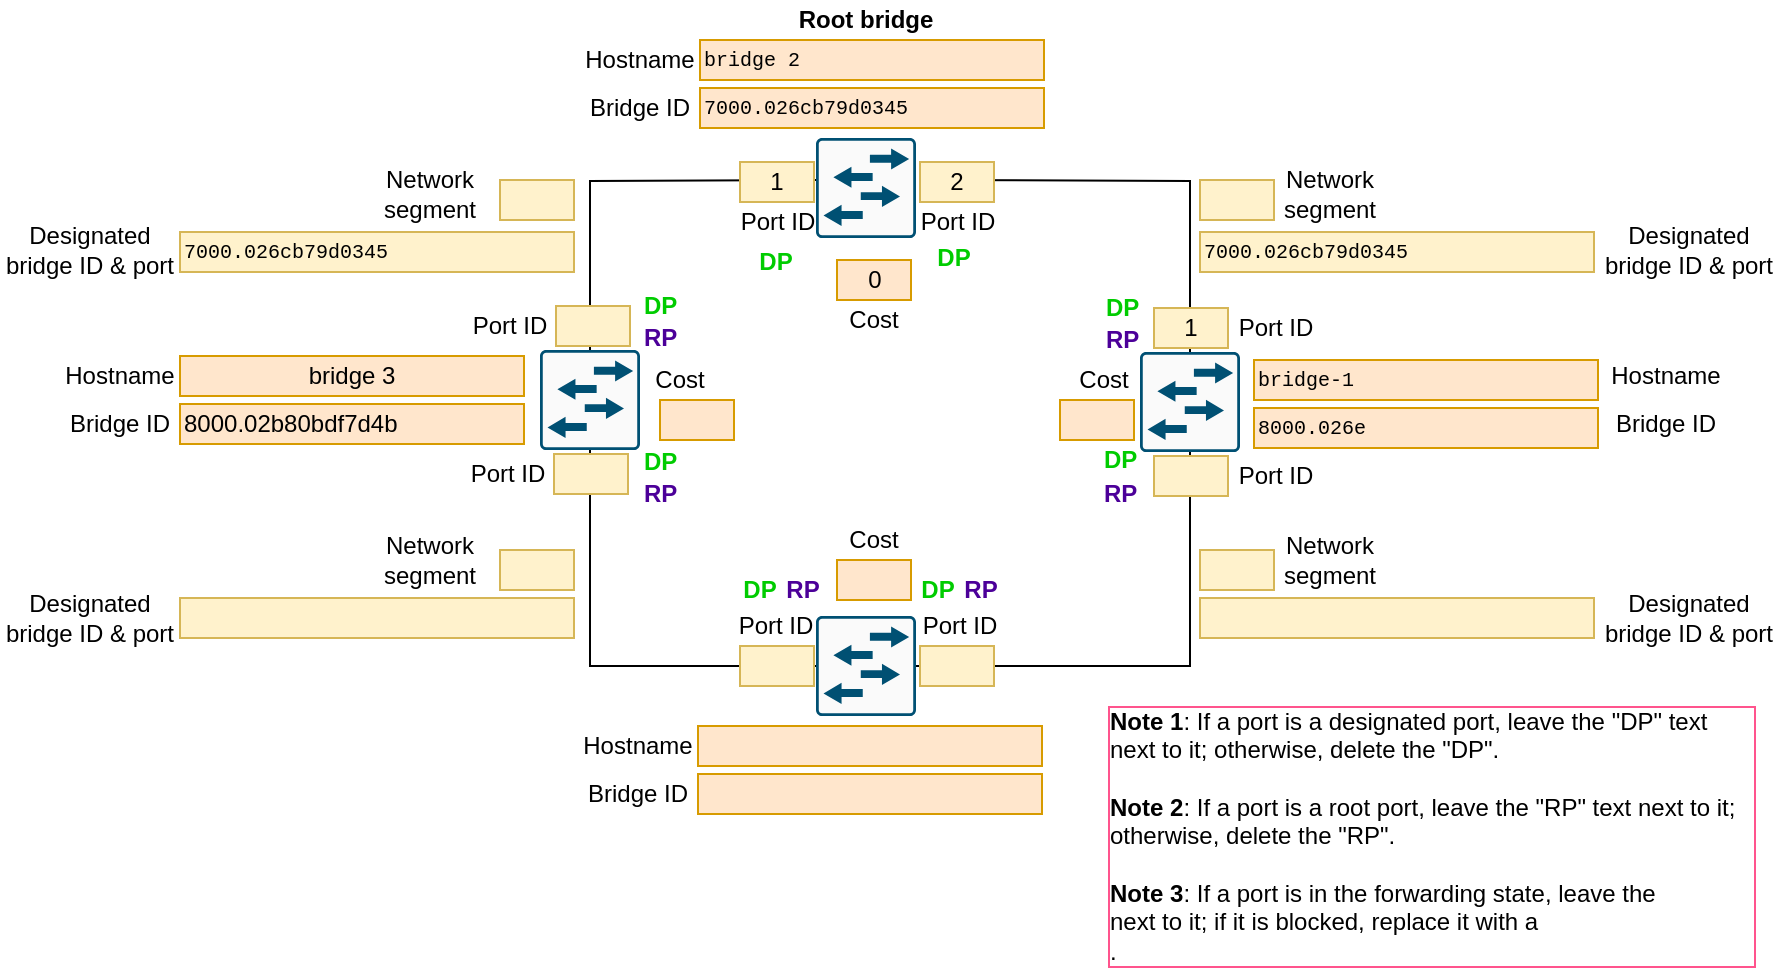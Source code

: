 <mxfile version="20.3.7" type="github">
  <diagram id="_aQSk68fNOLD1SiQQVQj" name="Page-1">
    <mxGraphModel dx="770" dy="573" grid="1" gridSize="10" guides="0" tooltips="1" connect="0" arrows="0" fold="1" page="1" pageScale="1" pageWidth="900" pageHeight="500" math="0" shadow="0">
      <root>
        <mxCell id="0" />
        <mxCell id="1" parent="0" />
        <mxCell id="P1x7vm0chefwzOuEZskG-180" value="&lt;span style=&quot;font-size: 12px&quot;&gt;&lt;b style=&quot;font-size: 12px&quot;&gt;Note 1&lt;/b&gt;: If a port is a designated port, leave the &quot;DP&quot; text next to it; otherwise, delete the &quot;DP&quot;.&lt;br style=&quot;font-size: 12px&quot;&gt;&lt;/span&gt;&lt;br style=&quot;font-size: 12px&quot;&gt;&lt;span style=&quot;font-size: 12px&quot;&gt;&lt;b style=&quot;font-size: 12px&quot;&gt;Note 2&lt;/b&gt;: If a port is a root port, leave the &quot;RP&quot; text next to it; otherwise, delete the &quot;RP&quot;.&lt;br style=&quot;font-size: 12px&quot;&gt;&lt;/span&gt;&lt;br style=&quot;font-size: 12px&quot;&gt;&lt;b style=&quot;font-size: 12px&quot;&gt;Note 3&lt;/b&gt;: If a port is in the forwarding state, leave the&lt;br style=&quot;font-size: 12px&quot;&gt;next to it; if it is blocked, replace it with a&amp;nbsp;&lt;br style=&quot;font-size: 12px&quot;&gt;." style="text;html=1;strokeColor=none;fillColor=none;align=left;verticalAlign=middle;whiteSpace=wrap;rounded=0;fontSize=12;labelBorderColor=#FF548D;spacingTop=2;spacingBottom=2;spacingRight=2;spacingLeft=2;" parent="1" vertex="1">
          <mxGeometry x="558" y="383" width="330" height="90" as="geometry" />
        </mxCell>
        <mxCell id="P1x7vm0chefwzOuEZskG-14" style="edgeStyle=orthogonalEdgeStyle;rounded=0;orthogonalLoop=1;jettySize=auto;html=1;exitX=0;exitY=0.5;exitDx=0;exitDy=0;exitPerimeter=0;entryX=0.5;entryY=0;entryDx=0;entryDy=0;entryPerimeter=0;endArrow=none;endFill=0;" parent="1" target="P1x7vm0chefwzOuEZskG-3" edge="1">
          <mxGeometry relative="1" as="geometry">
            <mxPoint x="418" y="100" as="sourcePoint" />
          </mxGeometry>
        </mxCell>
        <mxCell id="P1x7vm0chefwzOuEZskG-15" style="edgeStyle=orthogonalEdgeStyle;rounded=0;orthogonalLoop=1;jettySize=auto;html=1;exitX=1;exitY=0.5;exitDx=0;exitDy=0;exitPerimeter=0;entryX=0.5;entryY=0;entryDx=0;entryDy=0;entryPerimeter=0;endArrow=none;endFill=0;" parent="1" target="P1x7vm0chefwzOuEZskG-4" edge="1">
          <mxGeometry relative="1" as="geometry">
            <mxPoint x="468" y="100" as="sourcePoint" />
          </mxGeometry>
        </mxCell>
        <mxCell id="P1x7vm0chefwzOuEZskG-2" value="" style="points=[[0.015,0.015,0],[0.985,0.015,0],[0.985,0.985,0],[0.015,0.985,0],[0.25,0,0],[0.5,0,0],[0.75,0,0],[1,0.25,0],[1,0.5,0],[1,0.75,0],[0.75,1,0],[0.5,1,0],[0.25,1,0],[0,0.75,0],[0,0.5,0],[0,0.25,0]];verticalLabelPosition=bottom;html=1;verticalAlign=top;aspect=fixed;align=center;pointerEvents=1;shape=mxgraph.cisco19.rect;prIcon=l2_switch;fillColor=#FAFAFA;strokeColor=#005073;" parent="1" vertex="1">
          <mxGeometry x="416" y="79" width="50" height="50" as="geometry" />
        </mxCell>
        <mxCell id="P1x7vm0chefwzOuEZskG-16" style="edgeStyle=orthogonalEdgeStyle;rounded=0;orthogonalLoop=1;jettySize=auto;html=1;exitX=0.5;exitY=1;exitDx=0;exitDy=0;exitPerimeter=0;entryX=0;entryY=0.5;entryDx=0;entryDy=0;entryPerimeter=0;endArrow=none;endFill=0;" parent="1" source="P1x7vm0chefwzOuEZskG-3" target="P1x7vm0chefwzOuEZskG-5" edge="1">
          <mxGeometry relative="1" as="geometry" />
        </mxCell>
        <mxCell id="P1x7vm0chefwzOuEZskG-3" value="" style="points=[[0.015,0.015,0],[0.985,0.015,0],[0.985,0.985,0],[0.015,0.985,0],[0.25,0,0],[0.5,0,0],[0.75,0,0],[1,0.25,0],[1,0.5,0],[1,0.75,0],[0.75,1,0],[0.5,1,0],[0.25,1,0],[0,0.75,0],[0,0.5,0],[0,0.25,0]];verticalLabelPosition=bottom;html=1;verticalAlign=top;aspect=fixed;align=center;pointerEvents=1;shape=mxgraph.cisco19.rect;prIcon=l2_switch;fillColor=#FAFAFA;strokeColor=#005073;" parent="1" vertex="1">
          <mxGeometry x="278" y="185" width="50" height="50" as="geometry" />
        </mxCell>
        <mxCell id="P1x7vm0chefwzOuEZskG-17" style="edgeStyle=orthogonalEdgeStyle;rounded=0;orthogonalLoop=1;jettySize=auto;html=1;exitX=0.5;exitY=1;exitDx=0;exitDy=0;exitPerimeter=0;entryX=1;entryY=0.5;entryDx=0;entryDy=0;entryPerimeter=0;endArrow=none;endFill=0;" parent="1" source="P1x7vm0chefwzOuEZskG-4" target="P1x7vm0chefwzOuEZskG-5" edge="1">
          <mxGeometry relative="1" as="geometry" />
        </mxCell>
        <mxCell id="P1x7vm0chefwzOuEZskG-4" value="" style="points=[[0.015,0.015,0],[0.985,0.015,0],[0.985,0.985,0],[0.015,0.985,0],[0.25,0,0],[0.5,0,0],[0.75,0,0],[1,0.25,0],[1,0.5,0],[1,0.75,0],[0.75,1,0],[0.5,1,0],[0.25,1,0],[0,0.75,0],[0,0.5,0],[0,0.25,0]];verticalLabelPosition=bottom;html=1;verticalAlign=top;aspect=fixed;align=center;pointerEvents=1;shape=mxgraph.cisco19.rect;prIcon=l2_switch;fillColor=#FAFAFA;strokeColor=#005073;" parent="1" vertex="1">
          <mxGeometry x="578" y="186" width="50" height="50" as="geometry" />
        </mxCell>
        <mxCell id="P1x7vm0chefwzOuEZskG-5" value="" style="points=[[0.015,0.015,0],[0.985,0.015,0],[0.985,0.985,0],[0.015,0.985,0],[0.25,0,0],[0.5,0,0],[0.75,0,0],[1,0.25,0],[1,0.5,0],[1,0.75,0],[0.75,1,0],[0.5,1,0],[0.25,1,0],[0,0.75,0],[0,0.5,0],[0,0.25,0]];verticalLabelPosition=bottom;html=1;verticalAlign=top;aspect=fixed;align=center;pointerEvents=1;shape=mxgraph.cisco19.rect;prIcon=l2_switch;fillColor=#FAFAFA;strokeColor=#005073;" parent="1" vertex="1">
          <mxGeometry x="416" y="318" width="50" height="50" as="geometry" />
        </mxCell>
        <mxCell id="P1x7vm0chefwzOuEZskG-12" value="Root bridge" style="text;html=1;align=center;verticalAlign=middle;whiteSpace=wrap;rounded=0;fontStyle=1;" parent="1" vertex="1">
          <mxGeometry x="381" y="10" width="120" height="20" as="geometry" />
        </mxCell>
        <mxCell id="P1x7vm0chefwzOuEZskG-50" value="Port ID" style="text;html=1;strokeColor=none;fillColor=none;align=center;verticalAlign=middle;whiteSpace=wrap;rounded=0;" parent="1" vertex="1">
          <mxGeometry x="377" y="111" width="40" height="20" as="geometry" />
        </mxCell>
        <mxCell id="P1x7vm0chefwzOuEZskG-51" value="1" style="rounded=0;whiteSpace=wrap;html=1;fillColor=#fff2cc;strokeColor=#d6b656;" parent="1" vertex="1">
          <mxGeometry x="378" y="91" width="37" height="20" as="geometry" />
        </mxCell>
        <mxCell id="P1x7vm0chefwzOuEZskG-54" value="Port ID" style="text;html=1;strokeColor=none;fillColor=none;align=center;verticalAlign=middle;whiteSpace=wrap;rounded=0;" parent="1" vertex="1">
          <mxGeometry x="626" y="164" width="40" height="20" as="geometry" />
        </mxCell>
        <mxCell id="P1x7vm0chefwzOuEZskG-55" value="1" style="rounded=0;whiteSpace=wrap;html=1;fillColor=#fff2cc;strokeColor=#d6b656;" parent="1" vertex="1">
          <mxGeometry x="585" y="164" width="37" height="20" as="geometry" />
        </mxCell>
        <mxCell id="P1x7vm0chefwzOuEZskG-56" value="Port ID" style="text;html=1;strokeColor=none;fillColor=none;align=center;verticalAlign=middle;whiteSpace=wrap;rounded=0;" parent="1" vertex="1">
          <mxGeometry x="626" y="238" width="40" height="20" as="geometry" />
        </mxCell>
        <mxCell id="P1x7vm0chefwzOuEZskG-57" value="" style="rounded=0;whiteSpace=wrap;html=1;fillColor=#fff2cc;strokeColor=#d6b656;" parent="1" vertex="1">
          <mxGeometry x="585" y="238" width="37" height="20" as="geometry" />
        </mxCell>
        <mxCell id="P1x7vm0chefwzOuEZskG-62" value="Port ID" style="text;html=1;strokeColor=none;fillColor=none;align=center;verticalAlign=middle;whiteSpace=wrap;rounded=0;" parent="1" vertex="1">
          <mxGeometry x="242" y="237" width="40" height="20" as="geometry" />
        </mxCell>
        <mxCell id="P1x7vm0chefwzOuEZskG-63" value="" style="rounded=0;whiteSpace=wrap;html=1;fillColor=#fff2cc;strokeColor=#d6b656;" parent="1" vertex="1">
          <mxGeometry x="285" y="237" width="37" height="20" as="geometry" />
        </mxCell>
        <mxCell id="P1x7vm0chefwzOuEZskG-64" value="Port ID" style="text;html=1;strokeColor=none;fillColor=none;align=center;verticalAlign=middle;whiteSpace=wrap;rounded=0;" parent="1" vertex="1">
          <mxGeometry x="243" y="163" width="40" height="20" as="geometry" />
        </mxCell>
        <mxCell id="P1x7vm0chefwzOuEZskG-65" value="" style="rounded=0;whiteSpace=wrap;html=1;fillColor=#fff2cc;strokeColor=#d6b656;" parent="1" vertex="1">
          <mxGeometry x="286" y="163" width="37" height="20" as="geometry" />
        </mxCell>
        <mxCell id="P1x7vm0chefwzOuEZskG-66" value="&lt;font&gt;DP&lt;/font&gt;" style="text;html=1;strokeColor=none;fillColor=none;align=center;verticalAlign=middle;whiteSpace=wrap;rounded=0;labelBackgroundColor=#ffffff;fontColor=#00CC00;fontStyle=1" parent="1" vertex="1">
          <mxGeometry x="386" y="131" width="20" height="20" as="geometry" />
        </mxCell>
        <mxCell id="P1x7vm0chefwzOuEZskG-67" value="Port ID" style="text;html=1;strokeColor=none;fillColor=none;align=center;verticalAlign=middle;whiteSpace=wrap;rounded=0;" parent="1" vertex="1">
          <mxGeometry x="467" y="111" width="40" height="20" as="geometry" />
        </mxCell>
        <mxCell id="P1x7vm0chefwzOuEZskG-68" value="2" style="rounded=0;whiteSpace=wrap;html=1;fillColor=#fff2cc;strokeColor=#d6b656;" parent="1" vertex="1">
          <mxGeometry x="468" y="91" width="37" height="20" as="geometry" />
        </mxCell>
        <mxCell id="P1x7vm0chefwzOuEZskG-76" value="" style="rounded=0;whiteSpace=wrap;html=1;fillColor=#fff2cc;strokeColor=#d6b656;" parent="1" vertex="1">
          <mxGeometry x="378" y="333" width="37" height="20" as="geometry" />
        </mxCell>
        <mxCell id="P1x7vm0chefwzOuEZskG-77" value="" style="rounded=0;whiteSpace=wrap;html=1;fillColor=#fff2cc;strokeColor=#d6b656;" parent="1" vertex="1">
          <mxGeometry x="468" y="333" width="37" height="20" as="geometry" />
        </mxCell>
        <mxCell id="P1x7vm0chefwzOuEZskG-78" value="Port ID" style="text;html=1;strokeColor=none;fillColor=none;align=center;verticalAlign=middle;whiteSpace=wrap;rounded=0;" parent="1" vertex="1">
          <mxGeometry x="376" y="313" width="40" height="20" as="geometry" />
        </mxCell>
        <mxCell id="P1x7vm0chefwzOuEZskG-79" value="Port ID" style="text;html=1;strokeColor=none;fillColor=none;align=center;verticalAlign=middle;whiteSpace=wrap;rounded=0;" parent="1" vertex="1">
          <mxGeometry x="468" y="313" width="40" height="20" as="geometry" />
        </mxCell>
        <mxCell id="P1x7vm0chefwzOuEZskG-31" value="Hostname" style="text;html=1;strokeColor=none;fillColor=none;align=center;verticalAlign=middle;whiteSpace=wrap;rounded=0;" parent="1" vertex="1">
          <mxGeometry x="811" y="188" width="60" height="20" as="geometry" />
        </mxCell>
        <mxCell id="P1x7vm0chefwzOuEZskG-32" value="Bridge ID" style="text;html=1;strokeColor=none;fillColor=none;align=center;verticalAlign=middle;whiteSpace=wrap;rounded=0;" parent="1" vertex="1">
          <mxGeometry x="811" y="212" width="60" height="20" as="geometry" />
        </mxCell>
        <mxCell id="P1x7vm0chefwzOuEZskG-93" value="&lt;font&gt;DP&lt;/font&gt;" style="text;html=1;strokeColor=none;fillColor=none;align=center;verticalAlign=middle;whiteSpace=wrap;rounded=0;labelBackgroundColor=#ffffff;fontColor=#00CC00;fontStyle=1" parent="1" vertex="1">
          <mxGeometry x="475" y="129" width="20" height="20" as="geometry" />
        </mxCell>
        <mxCell id="P1x7vm0chefwzOuEZskG-97" value="&lt;font&gt;DP&lt;/font&gt;" style="text;html=1;strokeColor=none;fillColor=none;align=center;verticalAlign=middle;whiteSpace=wrap;rounded=0;labelBackgroundColor=#ffffff;fontColor=#00CC00;fontStyle=1" parent="1" vertex="1">
          <mxGeometry x="378" y="295" width="20" height="20" as="geometry" />
        </mxCell>
        <mxCell id="P1x7vm0chefwzOuEZskG-98" value="&lt;font&gt;RP&lt;/font&gt;" style="text;html=1;strokeColor=none;fillColor=none;align=center;verticalAlign=middle;whiteSpace=wrap;rounded=0;labelBorderColor=none;fontColor=#4C0099;fontStyle=1" parent="1" vertex="1">
          <mxGeometry x="397" y="295" width="25" height="20" as="geometry" />
        </mxCell>
        <mxCell id="P1x7vm0chefwzOuEZskG-99" value="&lt;font&gt;DP&lt;/font&gt;" style="text;html=1;strokeColor=none;fillColor=none;align=center;verticalAlign=middle;whiteSpace=wrap;rounded=0;labelBackgroundColor=#ffffff;fontColor=#00CC00;fontStyle=1" parent="1" vertex="1">
          <mxGeometry x="467" y="295" width="20" height="20" as="geometry" />
        </mxCell>
        <mxCell id="P1x7vm0chefwzOuEZskG-100" value="&lt;font&gt;RP&lt;/font&gt;" style="text;html=1;strokeColor=none;fillColor=none;align=center;verticalAlign=middle;whiteSpace=wrap;rounded=0;labelBorderColor=none;fontColor=#4C0099;fontStyle=1" parent="1" vertex="1">
          <mxGeometry x="486" y="295" width="25" height="20" as="geometry" />
        </mxCell>
        <mxCell id="P1x7vm0chefwzOuEZskG-101" value="&lt;font&gt;DP&lt;/font&gt;" style="text;html=1;strokeColor=none;fillColor=none;align=left;verticalAlign=middle;whiteSpace=wrap;rounded=0;labelBackgroundColor=#ffffff;fontColor=#00CC00;fontStyle=1" parent="1" vertex="1">
          <mxGeometry x="328" y="153" width="20" height="20" as="geometry" />
        </mxCell>
        <mxCell id="P1x7vm0chefwzOuEZskG-103" value="&lt;font&gt;RP&lt;/font&gt;" style="text;html=1;strokeColor=none;fillColor=none;align=left;verticalAlign=middle;whiteSpace=wrap;rounded=0;labelBorderColor=none;fontColor=#4C0099;fontStyle=1" parent="1" vertex="1">
          <mxGeometry x="328" y="169" width="25" height="20" as="geometry" />
        </mxCell>
        <mxCell id="P1x7vm0chefwzOuEZskG-105" value="&lt;font&gt;RP&lt;/font&gt;" style="text;html=1;strokeColor=none;fillColor=none;align=left;verticalAlign=middle;whiteSpace=wrap;rounded=0;labelBorderColor=none;fontColor=#4C0099;fontStyle=1" parent="1" vertex="1">
          <mxGeometry x="328" y="247" width="25" height="20" as="geometry" />
        </mxCell>
        <mxCell id="P1x7vm0chefwzOuEZskG-106" value="&lt;font&gt;DP&lt;/font&gt;" style="text;html=1;strokeColor=none;fillColor=none;align=left;verticalAlign=middle;whiteSpace=wrap;rounded=0;labelBackgroundColor=#ffffff;fontStyle=1;fontColor=#00CC00;" parent="1" vertex="1">
          <mxGeometry x="328" y="231" width="20" height="20" as="geometry" />
        </mxCell>
        <mxCell id="P1x7vm0chefwzOuEZskG-107" value="&lt;font&gt;RP&lt;/font&gt;" style="text;html=1;strokeColor=none;fillColor=none;align=left;verticalAlign=middle;whiteSpace=wrap;rounded=0;labelBorderColor=none;fontColor=#4C0099;fontStyle=1" parent="1" vertex="1">
          <mxGeometry x="558" y="247" width="25" height="20" as="geometry" />
        </mxCell>
        <mxCell id="P1x7vm0chefwzOuEZskG-108" value="&lt;font&gt;DP&lt;/font&gt;" style="text;html=1;strokeColor=none;fillColor=none;align=left;verticalAlign=middle;whiteSpace=wrap;rounded=0;labelBackgroundColor=#ffffff;fontColor=#00CC00;fontStyle=1" parent="1" vertex="1">
          <mxGeometry x="558" y="230" width="20" height="20" as="geometry" />
        </mxCell>
        <mxCell id="P1x7vm0chefwzOuEZskG-109" value="&lt;font&gt;RP&lt;/font&gt;" style="text;html=1;strokeColor=none;fillColor=none;align=left;verticalAlign=middle;whiteSpace=wrap;rounded=0;labelBorderColor=none;fontColor=#4C0099;fontStyle=1" parent="1" vertex="1">
          <mxGeometry x="559" y="170" width="25" height="20" as="geometry" />
        </mxCell>
        <mxCell id="P1x7vm0chefwzOuEZskG-110" value="&lt;font&gt;DP&lt;/font&gt;" style="text;html=1;strokeColor=none;fillColor=none;align=left;verticalAlign=middle;whiteSpace=wrap;rounded=0;labelBackgroundColor=#ffffff;fontColor=#00CC00;fontStyle=1" parent="1" vertex="1">
          <mxGeometry x="559" y="154" width="20" height="20" as="geometry" />
        </mxCell>
        <mxCell id="P1x7vm0chefwzOuEZskG-111" value="bridge 2" style="rounded=0;whiteSpace=wrap;html=1;fillColor=#ffe6cc;strokeColor=#d79b00;fontFamily=Courier New;fontSize=10;align=left;" parent="1" vertex="1">
          <mxGeometry x="358" y="30" width="172" height="20" as="geometry" />
        </mxCell>
        <mxCell id="P1x7vm0chefwzOuEZskG-112" value="7000.026cb79d0345" style="rounded=0;whiteSpace=wrap;html=1;fillColor=#ffe6cc;strokeColor=#d79b00;fontFamily=Courier New;fontSize=10;align=left;" parent="1" vertex="1">
          <mxGeometry x="358" y="54" width="172" height="20" as="geometry" />
        </mxCell>
        <mxCell id="P1x7vm0chefwzOuEZskG-113" value="Hostname" style="text;html=1;strokeColor=none;fillColor=none;align=center;verticalAlign=middle;whiteSpace=wrap;rounded=0;" parent="1" vertex="1">
          <mxGeometry x="298" y="30" width="60" height="20" as="geometry" />
        </mxCell>
        <mxCell id="P1x7vm0chefwzOuEZskG-114" value="Bridge ID" style="text;html=1;strokeColor=none;fillColor=none;align=center;verticalAlign=middle;whiteSpace=wrap;rounded=0;" parent="1" vertex="1">
          <mxGeometry x="298" y="54" width="60" height="20" as="geometry" />
        </mxCell>
        <mxCell id="P1x7vm0chefwzOuEZskG-115" value="" style="rounded=0;whiteSpace=wrap;html=1;fillColor=#ffe6cc;strokeColor=#d79b00;fontSize=10;align=left;fontFamily=Courier New;" parent="1" vertex="1">
          <mxGeometry x="357" y="373" width="172" height="20" as="geometry" />
        </mxCell>
        <mxCell id="P1x7vm0chefwzOuEZskG-116" value="" style="rounded=0;whiteSpace=wrap;html=1;fillColor=#ffe6cc;strokeColor=#d79b00;fontFamily=Courier New;align=left;fontSize=10;" parent="1" vertex="1">
          <mxGeometry x="357" y="397" width="172" height="20" as="geometry" />
        </mxCell>
        <mxCell id="P1x7vm0chefwzOuEZskG-117" value="Hostname" style="text;html=1;strokeColor=none;fillColor=none;align=center;verticalAlign=middle;whiteSpace=wrap;rounded=0;" parent="1" vertex="1">
          <mxGeometry x="297" y="373" width="60" height="20" as="geometry" />
        </mxCell>
        <mxCell id="P1x7vm0chefwzOuEZskG-118" value="Bridge ID" style="text;html=1;strokeColor=none;fillColor=none;align=center;verticalAlign=middle;whiteSpace=wrap;rounded=0;" parent="1" vertex="1">
          <mxGeometry x="297" y="397" width="60" height="20" as="geometry" />
        </mxCell>
        <mxCell id="P1x7vm0chefwzOuEZskG-119" value="bridge-1" style="rounded=0;whiteSpace=wrap;html=1;fillColor=#ffe6cc;strokeColor=#d79b00;align=left;fontSize=10;fontFamily=Courier New;" parent="1" vertex="1">
          <mxGeometry x="635" y="190" width="172" height="20" as="geometry" />
        </mxCell>
        <mxCell id="P1x7vm0chefwzOuEZskG-120" value="8000.026e" style="rounded=0;whiteSpace=wrap;html=1;fillColor=#ffe6cc;strokeColor=#d79b00;align=left;fontFamily=Courier New;fontSize=10;" parent="1" vertex="1">
          <mxGeometry x="635" y="214" width="172" height="20" as="geometry" />
        </mxCell>
        <mxCell id="P1x7vm0chefwzOuEZskG-121" value="" style="rounded=0;whiteSpace=wrap;html=1;fillColor=#fff2cc;strokeColor=#d6b656;" parent="1" vertex="1">
          <mxGeometry x="258" y="100.0" width="37" height="20" as="geometry" />
        </mxCell>
        <mxCell id="P1x7vm0chefwzOuEZskG-124" value="Network segment" style="text;html=1;strokeColor=none;fillColor=none;align=center;verticalAlign=middle;whiteSpace=wrap;rounded=0;" parent="1" vertex="1">
          <mxGeometry x="198" y="97" width="50" height="20" as="geometry" />
        </mxCell>
        <mxCell id="P1x7vm0chefwzOuEZskG-128" value="Network segment" style="text;html=1;strokeColor=none;fillColor=none;align=center;verticalAlign=middle;whiteSpace=wrap;rounded=0;" parent="1" vertex="1">
          <mxGeometry x="653" y="97.0" width="40" height="20" as="geometry" />
        </mxCell>
        <mxCell id="P1x7vm0chefwzOuEZskG-130" value="Network segment" style="text;html=1;strokeColor=none;fillColor=none;align=center;verticalAlign=middle;whiteSpace=wrap;rounded=0;" parent="1" vertex="1">
          <mxGeometry x="653" y="280" width="40" height="20" as="geometry" />
        </mxCell>
        <mxCell id="P1x7vm0chefwzOuEZskG-25" value="bridge 3" style="rounded=0;whiteSpace=wrap;html=1;fillColor=#ffe6cc;strokeColor=#d79b00;" parent="1" vertex="1">
          <mxGeometry x="98" y="188" width="172" height="20" as="geometry" />
        </mxCell>
        <mxCell id="P1x7vm0chefwzOuEZskG-26" value="&lt;span style=&quot;font-family: Helvetica; font-size: 12px; text-align: center;&quot;&gt;8000.02b80bdf7d4b&lt;/span&gt;" style="rounded=0;whiteSpace=wrap;html=1;fillColor=#ffe6cc;strokeColor=#d79b00;fontFamily=Courier New;fontSize=10;align=left;" parent="1" vertex="1">
          <mxGeometry x="98" y="212" width="172" height="20" as="geometry" />
        </mxCell>
        <mxCell id="P1x7vm0chefwzOuEZskG-27" value="Hostname" style="text;html=1;strokeColor=none;fillColor=none;align=center;verticalAlign=middle;whiteSpace=wrap;rounded=0;" parent="1" vertex="1">
          <mxGeometry x="38" y="188" width="60" height="20" as="geometry" />
        </mxCell>
        <mxCell id="P1x7vm0chefwzOuEZskG-28" value="Bridge ID" style="text;html=1;strokeColor=none;fillColor=none;align=center;verticalAlign=middle;whiteSpace=wrap;rounded=0;" parent="1" vertex="1">
          <mxGeometry x="38" y="212" width="60" height="20" as="geometry" />
        </mxCell>
        <mxCell id="P1x7vm0chefwzOuEZskG-134" value="7000.026cb79d0345" style="rounded=0;whiteSpace=wrap;html=1;fillColor=#fff2cc;strokeColor=#d6b656;fontFamily=Courier New;fontSize=10;align=left;" parent="1" vertex="1">
          <mxGeometry x="98" y="126" width="197" height="20" as="geometry" />
        </mxCell>
        <mxCell id="P1x7vm0chefwzOuEZskG-135" value="Designated bridge ID &amp;amp; port" style="text;html=1;strokeColor=none;fillColor=none;align=center;verticalAlign=middle;whiteSpace=wrap;rounded=0;" parent="1" vertex="1">
          <mxGeometry x="8" y="125" width="90" height="20" as="geometry" />
        </mxCell>
        <mxCell id="P1x7vm0chefwzOuEZskG-136" value="" style="rounded=0;whiteSpace=wrap;html=1;fillColor=#fff2cc;strokeColor=#d6b656;" parent="1" vertex="1">
          <mxGeometry x="258" y="285" width="37" height="20" as="geometry" />
        </mxCell>
        <mxCell id="P1x7vm0chefwzOuEZskG-137" value="Network segment" style="text;html=1;strokeColor=none;fillColor=none;align=center;verticalAlign=middle;whiteSpace=wrap;rounded=0;" parent="1" vertex="1">
          <mxGeometry x="198" y="280" width="50" height="20" as="geometry" />
        </mxCell>
        <mxCell id="P1x7vm0chefwzOuEZskG-138" value="" style="rounded=0;whiteSpace=wrap;html=1;fillColor=#fff2cc;strokeColor=#d6b656;fontFamily=Courier New;fontSize=10;align=left;" parent="1" vertex="1">
          <mxGeometry x="98" y="309" width="197" height="20" as="geometry" />
        </mxCell>
        <mxCell id="P1x7vm0chefwzOuEZskG-139" value="Designated bridge ID &amp;amp; port" style="text;html=1;strokeColor=none;fillColor=none;align=center;verticalAlign=middle;whiteSpace=wrap;rounded=0;" parent="1" vertex="1">
          <mxGeometry x="8" y="309" width="90" height="20" as="geometry" />
        </mxCell>
        <mxCell id="P1x7vm0chefwzOuEZskG-140" value="" style="rounded=0;whiteSpace=wrap;html=1;fillColor=#fff2cc;strokeColor=#d6b656;" parent="1" vertex="1">
          <mxGeometry x="608" y="285" width="37" height="20" as="geometry" />
        </mxCell>
        <mxCell id="P1x7vm0chefwzOuEZskG-141" value="" style="rounded=0;whiteSpace=wrap;html=1;fillColor=#fff2cc;strokeColor=#d6b656;" parent="1" vertex="1">
          <mxGeometry x="608" y="100" width="37" height="20" as="geometry" />
        </mxCell>
        <mxCell id="P1x7vm0chefwzOuEZskG-142" value="" style="rounded=0;whiteSpace=wrap;html=1;fillColor=#fff2cc;strokeColor=#d6b656;fontFamily=Courier New;fontSize=10;align=left;" parent="1" vertex="1">
          <mxGeometry x="608" y="309" width="197" height="20" as="geometry" />
        </mxCell>
        <mxCell id="P1x7vm0chefwzOuEZskG-143" value="7000.026cb79d0345" style="rounded=0;whiteSpace=wrap;html=1;fillColor=#fff2cc;strokeColor=#d6b656;fontFamily=Courier New;fontSize=10;align=left;" parent="1" vertex="1">
          <mxGeometry x="608" y="126.0" width="197" height="20" as="geometry" />
        </mxCell>
        <mxCell id="P1x7vm0chefwzOuEZskG-144" value="Designated bridge ID &amp;amp; port" style="text;html=1;strokeColor=none;fillColor=none;align=center;verticalAlign=middle;whiteSpace=wrap;rounded=0;" parent="1" vertex="1">
          <mxGeometry x="807" y="125" width="91" height="20" as="geometry" />
        </mxCell>
        <mxCell id="P1x7vm0chefwzOuEZskG-145" value="Designated bridge ID &amp;amp; port" style="text;html=1;strokeColor=none;fillColor=none;align=center;verticalAlign=middle;whiteSpace=wrap;rounded=0;" parent="1" vertex="1">
          <mxGeometry x="807" y="309" width="91" height="20" as="geometry" />
        </mxCell>
        <mxCell id="P1x7vm0chefwzOuEZskG-146" value="Cost" style="text;html=1;strokeColor=none;fillColor=none;align=center;verticalAlign=middle;whiteSpace=wrap;rounded=0;" parent="1" vertex="1">
          <mxGeometry x="328" y="190" width="40" height="20" as="geometry" />
        </mxCell>
        <mxCell id="P1x7vm0chefwzOuEZskG-149" value="Cost" style="text;html=1;strokeColor=none;fillColor=none;align=center;verticalAlign=middle;whiteSpace=wrap;rounded=0;" parent="1" vertex="1">
          <mxGeometry x="425" y="270" width="40" height="20" as="geometry" />
        </mxCell>
        <mxCell id="P1x7vm0chefwzOuEZskG-150" value="" style="rounded=0;whiteSpace=wrap;html=1;fillColor=#ffe6cc;strokeColor=#d79b00;" parent="1" vertex="1">
          <mxGeometry x="426.5" y="290" width="37" height="20" as="geometry" />
        </mxCell>
        <mxCell id="P1x7vm0chefwzOuEZskG-151" value="0" style="rounded=0;whiteSpace=wrap;html=1;fillColor=#ffe6cc;strokeColor=#d79b00;" parent="1" vertex="1">
          <mxGeometry x="426.5" y="140" width="37" height="20" as="geometry" />
        </mxCell>
        <mxCell id="P1x7vm0chefwzOuEZskG-152" value="Cost" style="text;html=1;strokeColor=none;fillColor=none;align=center;verticalAlign=middle;whiteSpace=wrap;rounded=0;" parent="1" vertex="1">
          <mxGeometry x="425" y="160" width="40" height="20" as="geometry" />
        </mxCell>
        <mxCell id="P1x7vm0chefwzOuEZskG-153" value="" style="rounded=0;whiteSpace=wrap;html=1;fillColor=#ffe6cc;strokeColor=#d79b00;" parent="1" vertex="1">
          <mxGeometry x="338" y="210" width="37" height="20" as="geometry" />
        </mxCell>
        <mxCell id="P1x7vm0chefwzOuEZskG-154" value="Cost" style="text;html=1;strokeColor=none;fillColor=none;align=center;verticalAlign=middle;whiteSpace=wrap;rounded=0;" parent="1" vertex="1">
          <mxGeometry x="540" y="190" width="40" height="20" as="geometry" />
        </mxCell>
        <mxCell id="P1x7vm0chefwzOuEZskG-155" value="" style="rounded=0;whiteSpace=wrap;html=1;fillColor=#ffe6cc;strokeColor=#d79b00;" parent="1" vertex="1">
          <mxGeometry x="538" y="210" width="37" height="20" as="geometry" />
        </mxCell>
        <mxCell id="P1x7vm0chefwzOuEZskG-159" value="" style="shape=image;html=1;verticalAlign=top;verticalLabelPosition=bottom;labelBackgroundColor=#ffffff;imageAspect=0;aspect=fixed;image=https://cdn1.iconfinder.com/data/icons/ui-navigation-1/152/close-128.png;strokeColor=#005073;fillColor=#CCFFE6;fontFamily=Courier New;fontSize=10;fontColor=#000000;align=left;" parent="1" vertex="1">
          <mxGeometry x="780" y="463" width="18" height="18" as="geometry" />
        </mxCell>
        <mxCell id="P1x7vm0chefwzOuEZskG-167" value="" style="shape=image;html=1;verticalAlign=top;verticalLabelPosition=bottom;labelBackgroundColor=#ffffff;imageAspect=0;aspect=fixed;image=https://cdn2.iconfinder.com/data/icons/greenline/512/check-128.png;strokeColor=#005073;fillColor=#CCFFE6;fontFamily=Courier New;fontSize=10;fontColor=#000000;align=left;" parent="1" vertex="1">
          <mxGeometry x="508" y="320" width="20" height="20" as="geometry" />
        </mxCell>
        <mxCell id="P1x7vm0chefwzOuEZskG-170" value="" style="shape=image;html=1;verticalAlign=top;verticalLabelPosition=bottom;labelBackgroundColor=#ffffff;imageAspect=0;aspect=fixed;image=https://cdn2.iconfinder.com/data/icons/greenline/512/check-128.png;strokeColor=#005073;fillColor=#CCFFE6;fontFamily=Courier New;fontSize=10;fontColor=#000000;align=left;" parent="1" vertex="1">
          <mxGeometry x="358" y="320" width="20" height="20" as="geometry" />
        </mxCell>
        <mxCell id="P1x7vm0chefwzOuEZskG-171" value="" style="shape=image;html=1;verticalAlign=top;verticalLabelPosition=bottom;labelBackgroundColor=#ffffff;imageAspect=0;aspect=fixed;image=https://cdn2.iconfinder.com/data/icons/greenline/512/check-128.png;strokeColor=#005073;fillColor=#CCFFE6;fontFamily=Courier New;fontSize=10;fontColor=#000000;align=left;" parent="1" vertex="1">
          <mxGeometry x="308" y="260" width="20" height="20" as="geometry" />
        </mxCell>
        <mxCell id="P1x7vm0chefwzOuEZskG-172" value="" style="shape=image;html=1;verticalAlign=top;verticalLabelPosition=bottom;labelBackgroundColor=#ffffff;imageAspect=0;aspect=fixed;image=https://cdn2.iconfinder.com/data/icons/greenline/512/check-128.png;strokeColor=#005073;fillColor=#CCFFE6;fontFamily=Courier New;fontSize=10;fontColor=#000000;align=left;" parent="1" vertex="1">
          <mxGeometry x="578" y="260" width="20" height="20" as="geometry" />
        </mxCell>
        <mxCell id="P1x7vm0chefwzOuEZskG-173" value="" style="shape=image;html=1;verticalAlign=top;verticalLabelPosition=bottom;labelBackgroundColor=#ffffff;imageAspect=0;aspect=fixed;image=https://cdn2.iconfinder.com/data/icons/greenline/512/check-128.png;strokeColor=#005073;fillColor=#CCFFE6;fontFamily=Courier New;fontSize=10;fontColor=#000000;align=left;" parent="1" vertex="1">
          <mxGeometry x="578" y="140" width="20" height="20" as="geometry" />
        </mxCell>
        <mxCell id="P1x7vm0chefwzOuEZskG-174" value="" style="shape=image;html=1;verticalAlign=top;verticalLabelPosition=bottom;labelBackgroundColor=#ffffff;imageAspect=0;aspect=fixed;image=https://cdn2.iconfinder.com/data/icons/greenline/512/check-128.png;strokeColor=#005073;fillColor=#CCFFE6;fontFamily=Courier New;fontSize=10;fontColor=#000000;align=left;" parent="1" vertex="1">
          <mxGeometry x="308" y="140" width="20" height="20" as="geometry" />
        </mxCell>
        <mxCell id="P1x7vm0chefwzOuEZskG-176" value="" style="shape=image;html=1;verticalAlign=top;verticalLabelPosition=bottom;labelBackgroundColor=#ffffff;imageAspect=0;aspect=fixed;image=https://cdn2.iconfinder.com/data/icons/greenline/512/check-128.png;strokeColor=#005073;fillColor=#CCFFE6;fontFamily=Courier New;fontSize=10;fontColor=#000000;align=left;" parent="1" vertex="1">
          <mxGeometry x="508" y="103" width="20" height="20" as="geometry" />
        </mxCell>
        <mxCell id="P1x7vm0chefwzOuEZskG-177" value="" style="shape=image;html=1;verticalAlign=top;verticalLabelPosition=bottom;labelBackgroundColor=#ffffff;imageAspect=0;aspect=fixed;image=https://cdn2.iconfinder.com/data/icons/greenline/512/check-128.png;strokeColor=#005073;fillColor=#CCFFE6;fontFamily=Courier New;fontSize=10;fontColor=#000000;align=left;" parent="1" vertex="1">
          <mxGeometry x="358" y="103" width="20" height="20" as="geometry" />
        </mxCell>
        <mxCell id="P1x7vm0chefwzOuEZskG-181" value="" style="shape=image;html=1;verticalAlign=top;verticalLabelPosition=bottom;labelBackgroundColor=#ffffff;imageAspect=0;aspect=fixed;image=https://cdn2.iconfinder.com/data/icons/greenline/512/check-128.png;strokeColor=#005073;fillColor=#CCFFE6;fontFamily=Courier New;fontSize=10;fontColor=#000000;align=left;" parent="1" vertex="1">
          <mxGeometry x="838" y="447" width="20" height="20" as="geometry" />
        </mxCell>
      </root>
    </mxGraphModel>
  </diagram>
</mxfile>
